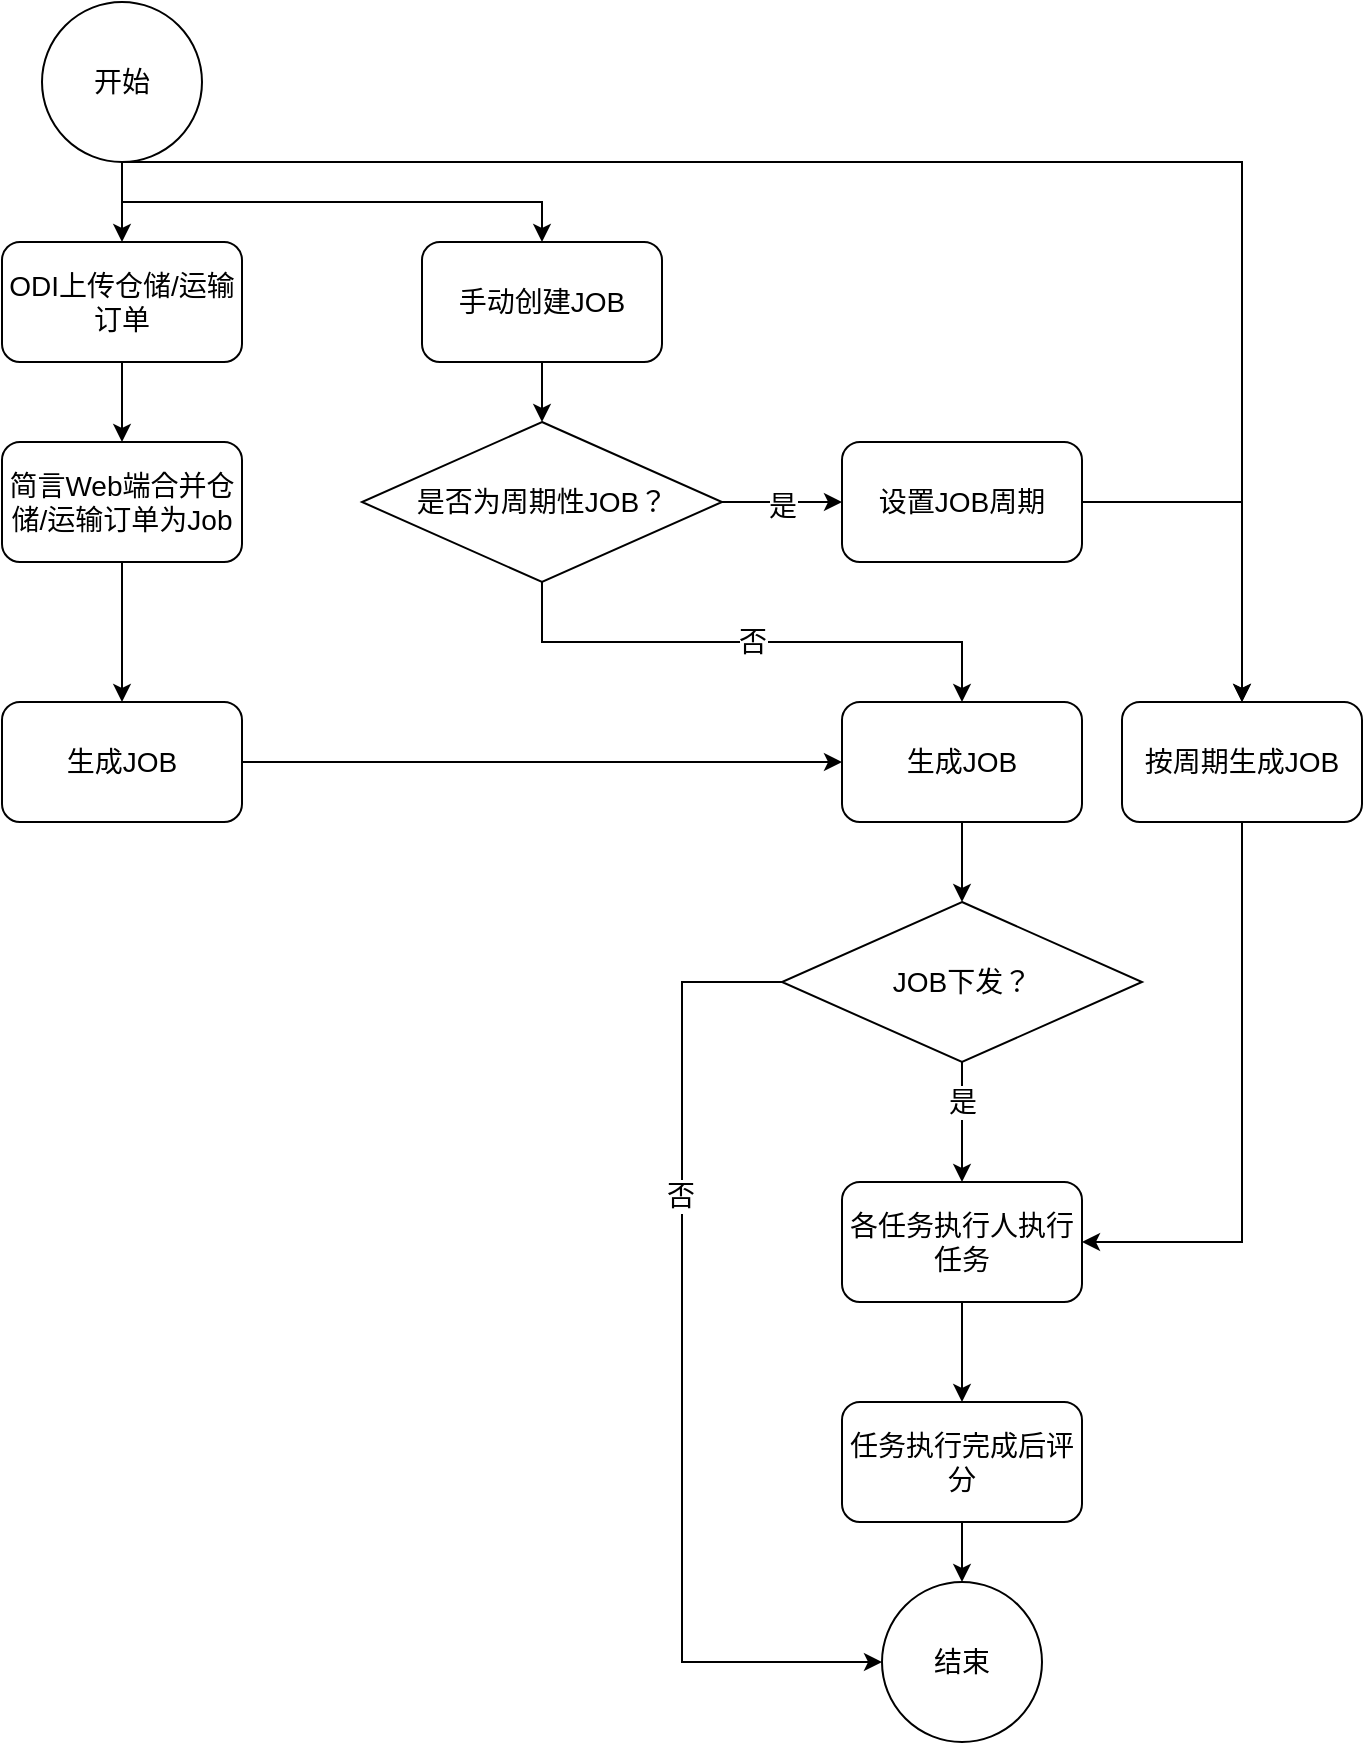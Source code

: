 <mxfile version="17.4.6" type="github">
  <diagram id="NN8UBgJH7iDtqIV_6qUX" name="Page-1">
    <mxGraphModel dx="946" dy="560" grid="1" gridSize="10" guides="1" tooltips="1" connect="1" arrows="1" fold="1" page="1" pageScale="1" pageWidth="827" pageHeight="1169" math="0" shadow="0">
      <root>
        <mxCell id="0" />
        <mxCell id="1" parent="0" />
        <mxCell id="K40CPvtrrbEm8-m7OPcE-3" style="edgeStyle=orthogonalEdgeStyle;rounded=0;orthogonalLoop=1;jettySize=auto;html=1;exitX=0.5;exitY=1;exitDx=0;exitDy=0;entryX=0.5;entryY=0;entryDx=0;entryDy=0;fontSize=14;" parent="1" source="K40CPvtrrbEm8-m7OPcE-1" target="K40CPvtrrbEm8-m7OPcE-2" edge="1">
          <mxGeometry relative="1" as="geometry" />
        </mxCell>
        <mxCell id="w5MSKAFBoHKy2U7gD9vj-2" style="edgeStyle=orthogonalEdgeStyle;rounded=0;orthogonalLoop=1;jettySize=auto;html=1;exitX=0.5;exitY=1;exitDx=0;exitDy=0;entryX=0.5;entryY=0;entryDx=0;entryDy=0;fontSize=14;" parent="1" source="K40CPvtrrbEm8-m7OPcE-1" target="w5MSKAFBoHKy2U7gD9vj-1" edge="1">
          <mxGeometry relative="1" as="geometry" />
        </mxCell>
        <mxCell id="w5MSKAFBoHKy2U7gD9vj-36" style="edgeStyle=orthogonalEdgeStyle;rounded=0;orthogonalLoop=1;jettySize=auto;html=1;exitX=0.5;exitY=1;exitDx=0;exitDy=0;entryX=0.5;entryY=0;entryDx=0;entryDy=0;fontSize=14;" parent="1" source="K40CPvtrrbEm8-m7OPcE-1" target="w5MSKAFBoHKy2U7gD9vj-31" edge="1">
          <mxGeometry relative="1" as="geometry">
            <Array as="points">
              <mxPoint x="720" y="160" />
            </Array>
          </mxGeometry>
        </mxCell>
        <mxCell id="K40CPvtrrbEm8-m7OPcE-1" value="开始" style="ellipse;whiteSpace=wrap;html=1;aspect=fixed;fontSize=14;" parent="1" vertex="1">
          <mxGeometry x="120" y="80" width="80" height="80" as="geometry" />
        </mxCell>
        <mxCell id="K40CPvtrrbEm8-m7OPcE-5" style="edgeStyle=orthogonalEdgeStyle;rounded=0;orthogonalLoop=1;jettySize=auto;html=1;exitX=0.5;exitY=1;exitDx=0;exitDy=0;entryX=0.5;entryY=0;entryDx=0;entryDy=0;fontSize=14;" parent="1" source="K40CPvtrrbEm8-m7OPcE-2" target="K40CPvtrrbEm8-m7OPcE-4" edge="1">
          <mxGeometry relative="1" as="geometry" />
        </mxCell>
        <mxCell id="K40CPvtrrbEm8-m7OPcE-2" value="ODI上传仓储/运输订单" style="rounded=1;whiteSpace=wrap;html=1;fontSize=14;" parent="1" vertex="1">
          <mxGeometry x="100" y="200" width="120" height="60" as="geometry" />
        </mxCell>
        <mxCell id="K40CPvtrrbEm8-m7OPcE-7" style="edgeStyle=orthogonalEdgeStyle;rounded=0;orthogonalLoop=1;jettySize=auto;html=1;exitX=0.5;exitY=1;exitDx=0;exitDy=0;entryX=0.5;entryY=0;entryDx=0;entryDy=0;fontSize=14;" parent="1" source="K40CPvtrrbEm8-m7OPcE-4" target="K40CPvtrrbEm8-m7OPcE-6" edge="1">
          <mxGeometry relative="1" as="geometry" />
        </mxCell>
        <mxCell id="K40CPvtrrbEm8-m7OPcE-4" value="简言Web端合并仓储/运输订单为Job" style="rounded=1;whiteSpace=wrap;html=1;fontSize=14;" parent="1" vertex="1">
          <mxGeometry x="100" y="300" width="120" height="60" as="geometry" />
        </mxCell>
        <mxCell id="w5MSKAFBoHKy2U7gD9vj-12" style="edgeStyle=orthogonalEdgeStyle;rounded=0;orthogonalLoop=1;jettySize=auto;html=1;exitX=1;exitY=0.5;exitDx=0;exitDy=0;entryX=0;entryY=0.5;entryDx=0;entryDy=0;fontSize=14;" parent="1" source="K40CPvtrrbEm8-m7OPcE-6" target="w5MSKAFBoHKy2U7gD9vj-11" edge="1">
          <mxGeometry relative="1" as="geometry">
            <mxPoint x="270" y="460" as="targetPoint" />
          </mxGeometry>
        </mxCell>
        <mxCell id="K40CPvtrrbEm8-m7OPcE-6" value="生成JOB" style="rounded=1;whiteSpace=wrap;html=1;fontSize=14;" parent="1" vertex="1">
          <mxGeometry x="100" y="430" width="120" height="60" as="geometry" />
        </mxCell>
        <mxCell id="w5MSKAFBoHKy2U7gD9vj-4" style="edgeStyle=orthogonalEdgeStyle;rounded=0;orthogonalLoop=1;jettySize=auto;html=1;exitX=0.5;exitY=1;exitDx=0;exitDy=0;entryX=0.5;entryY=0;entryDx=0;entryDy=0;fontSize=14;" parent="1" source="w5MSKAFBoHKy2U7gD9vj-1" target="w5MSKAFBoHKy2U7gD9vj-5" edge="1">
          <mxGeometry relative="1" as="geometry">
            <mxPoint x="370.0" y="300" as="targetPoint" />
          </mxGeometry>
        </mxCell>
        <mxCell id="w5MSKAFBoHKy2U7gD9vj-1" value="手动创建JOB" style="rounded=1;whiteSpace=wrap;html=1;fontSize=14;" parent="1" vertex="1">
          <mxGeometry x="310" y="200" width="120" height="60" as="geometry" />
        </mxCell>
        <mxCell id="w5MSKAFBoHKy2U7gD9vj-7" style="edgeStyle=orthogonalEdgeStyle;rounded=0;orthogonalLoop=1;jettySize=auto;html=1;exitX=1;exitY=0.5;exitDx=0;exitDy=0;entryX=0;entryY=0.5;entryDx=0;entryDy=0;fontSize=14;" parent="1" source="w5MSKAFBoHKy2U7gD9vj-5" target="w5MSKAFBoHKy2U7gD9vj-6" edge="1">
          <mxGeometry relative="1" as="geometry" />
        </mxCell>
        <mxCell id="w5MSKAFBoHKy2U7gD9vj-8" value="是" style="edgeLabel;html=1;align=center;verticalAlign=middle;resizable=0;points=[];fontSize=14;" parent="w5MSKAFBoHKy2U7gD9vj-7" vertex="1" connectable="0">
          <mxGeometry x="-0.009" y="-2" relative="1" as="geometry">
            <mxPoint as="offset" />
          </mxGeometry>
        </mxCell>
        <mxCell id="w5MSKAFBoHKy2U7gD9vj-10" value="否" style="edgeStyle=orthogonalEdgeStyle;rounded=0;orthogonalLoop=1;jettySize=auto;html=1;exitX=0.5;exitY=1;exitDx=0;exitDy=0;entryX=0.5;entryY=0;entryDx=0;entryDy=0;fontSize=14;" parent="1" source="w5MSKAFBoHKy2U7gD9vj-5" target="w5MSKAFBoHKy2U7gD9vj-11" edge="1">
          <mxGeometry relative="1" as="geometry">
            <mxPoint x="370" y="430.0" as="targetPoint" />
          </mxGeometry>
        </mxCell>
        <mxCell id="w5MSKAFBoHKy2U7gD9vj-5" value="是否为周期性JOB？" style="rhombus;whiteSpace=wrap;html=1;fontSize=14;" parent="1" vertex="1">
          <mxGeometry x="280" y="290" width="180" height="80" as="geometry" />
        </mxCell>
        <mxCell id="w5MSKAFBoHKy2U7gD9vj-32" style="edgeStyle=orthogonalEdgeStyle;rounded=0;orthogonalLoop=1;jettySize=auto;html=1;exitX=1;exitY=0.5;exitDx=0;exitDy=0;entryX=0.5;entryY=0;entryDx=0;entryDy=0;fontSize=14;" parent="1" source="w5MSKAFBoHKy2U7gD9vj-6" target="w5MSKAFBoHKy2U7gD9vj-31" edge="1">
          <mxGeometry relative="1" as="geometry" />
        </mxCell>
        <mxCell id="w5MSKAFBoHKy2U7gD9vj-6" value="设置JOB周期" style="rounded=1;whiteSpace=wrap;html=1;fontSize=14;" parent="1" vertex="1">
          <mxGeometry x="520" y="300" width="120" height="60" as="geometry" />
        </mxCell>
        <mxCell id="w5MSKAFBoHKy2U7gD9vj-29" style="edgeStyle=orthogonalEdgeStyle;rounded=0;orthogonalLoop=1;jettySize=auto;html=1;exitX=0.5;exitY=1;exitDx=0;exitDy=0;entryX=0.5;entryY=0;entryDx=0;entryDy=0;fontSize=14;" parent="1" source="w5MSKAFBoHKy2U7gD9vj-11" target="w5MSKAFBoHKy2U7gD9vj-26" edge="1">
          <mxGeometry relative="1" as="geometry" />
        </mxCell>
        <mxCell id="w5MSKAFBoHKy2U7gD9vj-11" value="生成JOB" style="rounded=1;whiteSpace=wrap;html=1;fontSize=14;" parent="1" vertex="1">
          <mxGeometry x="520" y="430" width="120" height="60" as="geometry" />
        </mxCell>
        <mxCell id="w5MSKAFBoHKy2U7gD9vj-16" style="edgeStyle=orthogonalEdgeStyle;rounded=0;orthogonalLoop=1;jettySize=auto;html=1;exitX=0.5;exitY=1;exitDx=0;exitDy=0;entryX=0.5;entryY=0;entryDx=0;entryDy=0;fontSize=14;" parent="1" source="w5MSKAFBoHKy2U7gD9vj-13" target="w5MSKAFBoHKy2U7gD9vj-15" edge="1">
          <mxGeometry relative="1" as="geometry" />
        </mxCell>
        <mxCell id="w5MSKAFBoHKy2U7gD9vj-13" value="各任务执行人执行任务" style="rounded=1;whiteSpace=wrap;html=1;fontSize=14;" parent="1" vertex="1">
          <mxGeometry x="520" y="670" width="120" height="60" as="geometry" />
        </mxCell>
        <mxCell id="w5MSKAFBoHKy2U7gD9vj-19" style="edgeStyle=orthogonalEdgeStyle;rounded=0;orthogonalLoop=1;jettySize=auto;html=1;exitX=0.5;exitY=1;exitDx=0;exitDy=0;entryX=0.5;entryY=0;entryDx=0;entryDy=0;fontSize=14;" parent="1" source="w5MSKAFBoHKy2U7gD9vj-15" target="w5MSKAFBoHKy2U7gD9vj-18" edge="1">
          <mxGeometry relative="1" as="geometry" />
        </mxCell>
        <mxCell id="w5MSKAFBoHKy2U7gD9vj-15" value="任务执行完成后评分" style="rounded=1;whiteSpace=wrap;html=1;fontSize=14;" parent="1" vertex="1">
          <mxGeometry x="520" y="780" width="120" height="60" as="geometry" />
        </mxCell>
        <mxCell id="w5MSKAFBoHKy2U7gD9vj-18" value="结束" style="ellipse;whiteSpace=wrap;html=1;aspect=fixed;fontSize=14;" parent="1" vertex="1">
          <mxGeometry x="540" y="870" width="80" height="80" as="geometry" />
        </mxCell>
        <mxCell id="w5MSKAFBoHKy2U7gD9vj-27" style="edgeStyle=orthogonalEdgeStyle;rounded=0;orthogonalLoop=1;jettySize=auto;html=1;exitX=0.5;exitY=1;exitDx=0;exitDy=0;entryX=0.5;entryY=0;entryDx=0;entryDy=0;fontSize=14;" parent="1" source="w5MSKAFBoHKy2U7gD9vj-26" target="w5MSKAFBoHKy2U7gD9vj-13" edge="1">
          <mxGeometry relative="1" as="geometry" />
        </mxCell>
        <mxCell id="w5MSKAFBoHKy2U7gD9vj-28" value="是" style="edgeLabel;html=1;align=center;verticalAlign=middle;resizable=0;points=[];fontSize=14;" parent="w5MSKAFBoHKy2U7gD9vj-27" vertex="1" connectable="0">
          <mxGeometry x="-0.329" y="2" relative="1" as="geometry">
            <mxPoint x="-2" as="offset" />
          </mxGeometry>
        </mxCell>
        <mxCell id="w5MSKAFBoHKy2U7gD9vj-34" style="edgeStyle=orthogonalEdgeStyle;rounded=0;orthogonalLoop=1;jettySize=auto;html=1;exitX=0;exitY=0.5;exitDx=0;exitDy=0;entryX=0;entryY=0.5;entryDx=0;entryDy=0;fontSize=14;" parent="1" source="w5MSKAFBoHKy2U7gD9vj-26" target="w5MSKAFBoHKy2U7gD9vj-18" edge="1">
          <mxGeometry relative="1" as="geometry">
            <Array as="points">
              <mxPoint x="440" y="570" />
              <mxPoint x="440" y="910" />
            </Array>
          </mxGeometry>
        </mxCell>
        <mxCell id="w5MSKAFBoHKy2U7gD9vj-35" value="否" style="edgeLabel;html=1;align=center;verticalAlign=middle;resizable=0;points=[];fontSize=14;" parent="w5MSKAFBoHKy2U7gD9vj-34" vertex="1" connectable="0">
          <mxGeometry x="-0.358" y="-1" relative="1" as="geometry">
            <mxPoint y="-1" as="offset" />
          </mxGeometry>
        </mxCell>
        <mxCell id="w5MSKAFBoHKy2U7gD9vj-26" value="JOB下发？" style="rhombus;whiteSpace=wrap;html=1;fontSize=14;" parent="1" vertex="1">
          <mxGeometry x="490" y="530" width="180" height="80" as="geometry" />
        </mxCell>
        <mxCell id="w5MSKAFBoHKy2U7gD9vj-33" style="edgeStyle=orthogonalEdgeStyle;rounded=0;orthogonalLoop=1;jettySize=auto;html=1;exitX=0.5;exitY=1;exitDx=0;exitDy=0;entryX=1;entryY=0.5;entryDx=0;entryDy=0;fontSize=14;" parent="1" source="w5MSKAFBoHKy2U7gD9vj-31" target="w5MSKAFBoHKy2U7gD9vj-13" edge="1">
          <mxGeometry relative="1" as="geometry" />
        </mxCell>
        <mxCell id="w5MSKAFBoHKy2U7gD9vj-31" value="按周期生成JOB" style="rounded=1;whiteSpace=wrap;html=1;fontSize=14;" parent="1" vertex="1">
          <mxGeometry x="660" y="430" width="120" height="60" as="geometry" />
        </mxCell>
      </root>
    </mxGraphModel>
  </diagram>
</mxfile>

